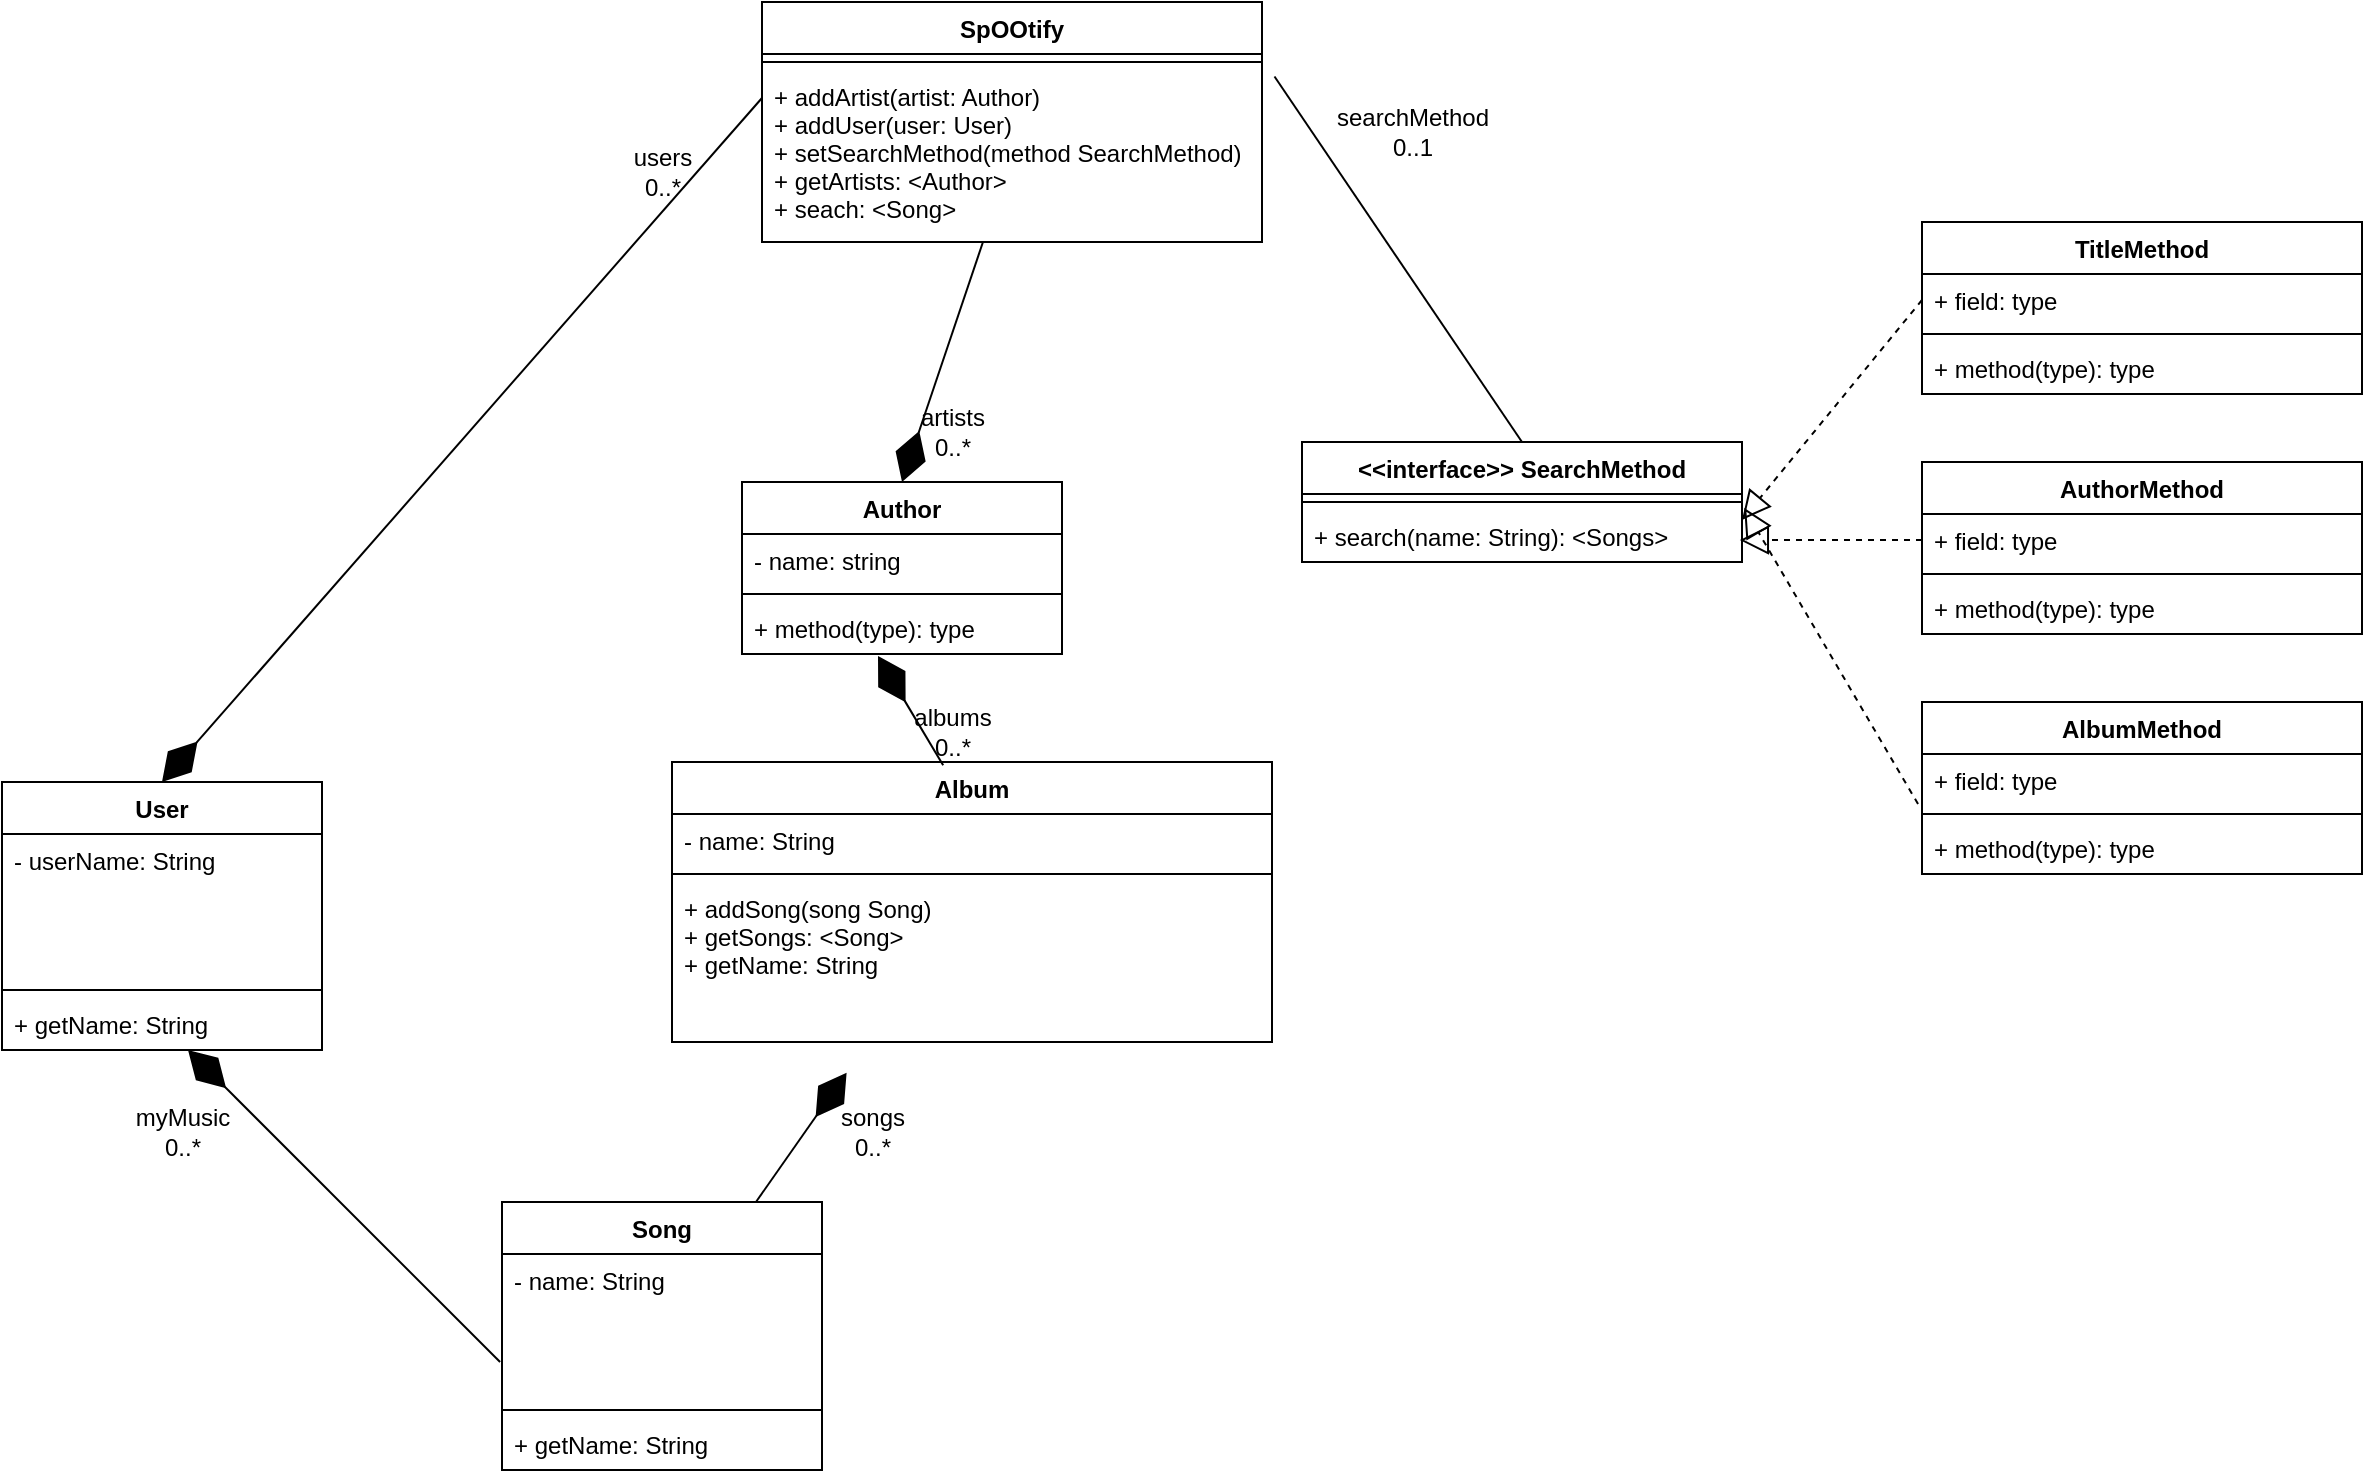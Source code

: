 <mxfile version="17.4.6" type="github">
  <diagram id="-nPa2TXWbpUti-kj0SZv" name="Page-1">
    <mxGraphModel dx="702" dy="761" grid="1" gridSize="10" guides="1" tooltips="1" connect="1" arrows="1" fold="1" page="1" pageScale="1" pageWidth="827" pageHeight="1169" math="0" shadow="0">
      <root>
        <mxCell id="0" />
        <mxCell id="1" parent="0" />
        <mxCell id="o57br8bYucGBpuMk25vo-5" value="SpOOtify" style="swimlane;fontStyle=1;align=center;verticalAlign=top;childLayout=stackLayout;horizontal=1;startSize=26;horizontalStack=0;resizeParent=1;resizeParentMax=0;resizeLast=0;collapsible=1;marginBottom=0;" parent="1" vertex="1">
          <mxGeometry x="470" y="20" width="250" height="120" as="geometry" />
        </mxCell>
        <mxCell id="o57br8bYucGBpuMk25vo-7" value="" style="line;strokeWidth=1;fillColor=none;align=left;verticalAlign=middle;spacingTop=-1;spacingLeft=3;spacingRight=3;rotatable=0;labelPosition=right;points=[];portConstraint=eastwest;" parent="o57br8bYucGBpuMk25vo-5" vertex="1">
          <mxGeometry y="26" width="250" height="8" as="geometry" />
        </mxCell>
        <mxCell id="o57br8bYucGBpuMk25vo-8" value="+ addArtist(artist: Author)&#xa;+ addUser(user: User)&#xa;+ setSearchMethod(method SearchMethod)&#xa;+ getArtists: &lt;Author&gt;&#xa;+ seach: &lt;Song&gt;" style="text;strokeColor=none;fillColor=none;align=left;verticalAlign=top;spacingLeft=4;spacingRight=4;overflow=hidden;rotatable=0;points=[[0,0.5],[1,0.5]];portConstraint=eastwest;" parent="o57br8bYucGBpuMk25vo-5" vertex="1">
          <mxGeometry y="34" width="250" height="86" as="geometry" />
        </mxCell>
        <mxCell id="o57br8bYucGBpuMk25vo-9" value="User" style="swimlane;fontStyle=1;align=center;verticalAlign=top;childLayout=stackLayout;horizontal=1;startSize=26;horizontalStack=0;resizeParent=1;resizeParentMax=0;resizeLast=0;collapsible=1;marginBottom=0;" parent="1" vertex="1">
          <mxGeometry x="90" y="410" width="160" height="134" as="geometry" />
        </mxCell>
        <mxCell id="o57br8bYucGBpuMk25vo-10" value="- userName: String&#xa;" style="text;strokeColor=none;fillColor=none;align=left;verticalAlign=top;spacingLeft=4;spacingRight=4;overflow=hidden;rotatable=0;points=[[0,0.5],[1,0.5]];portConstraint=eastwest;" parent="o57br8bYucGBpuMk25vo-9" vertex="1">
          <mxGeometry y="26" width="160" height="74" as="geometry" />
        </mxCell>
        <mxCell id="o57br8bYucGBpuMk25vo-11" value="" style="line;strokeWidth=1;fillColor=none;align=left;verticalAlign=middle;spacingTop=-1;spacingLeft=3;spacingRight=3;rotatable=0;labelPosition=right;points=[];portConstraint=eastwest;" parent="o57br8bYucGBpuMk25vo-9" vertex="1">
          <mxGeometry y="100" width="160" height="8" as="geometry" />
        </mxCell>
        <mxCell id="o57br8bYucGBpuMk25vo-12" value="+ getName: String&#xa;" style="text;strokeColor=none;fillColor=none;align=left;verticalAlign=top;spacingLeft=4;spacingRight=4;overflow=hidden;rotatable=0;points=[[0,0.5],[1,0.5]];portConstraint=eastwest;" parent="o57br8bYucGBpuMk25vo-9" vertex="1">
          <mxGeometry y="108" width="160" height="26" as="geometry" />
        </mxCell>
        <mxCell id="in7M7F9Ld8Qm7NS5v-Of-2" value="Song" style="swimlane;fontStyle=1;align=center;verticalAlign=top;childLayout=stackLayout;horizontal=1;startSize=26;horizontalStack=0;resizeParent=1;resizeParentMax=0;resizeLast=0;collapsible=1;marginBottom=0;" vertex="1" parent="1">
          <mxGeometry x="340" y="620" width="160" height="134" as="geometry" />
        </mxCell>
        <mxCell id="in7M7F9Ld8Qm7NS5v-Of-3" value="- name: String" style="text;strokeColor=none;fillColor=none;align=left;verticalAlign=top;spacingLeft=4;spacingRight=4;overflow=hidden;rotatable=0;points=[[0,0.5],[1,0.5]];portConstraint=eastwest;" vertex="1" parent="in7M7F9Ld8Qm7NS5v-Of-2">
          <mxGeometry y="26" width="160" height="74" as="geometry" />
        </mxCell>
        <mxCell id="in7M7F9Ld8Qm7NS5v-Of-4" value="" style="line;strokeWidth=1;fillColor=none;align=left;verticalAlign=middle;spacingTop=-1;spacingLeft=3;spacingRight=3;rotatable=0;labelPosition=right;points=[];portConstraint=eastwest;" vertex="1" parent="in7M7F9Ld8Qm7NS5v-Of-2">
          <mxGeometry y="100" width="160" height="8" as="geometry" />
        </mxCell>
        <mxCell id="in7M7F9Ld8Qm7NS5v-Of-5" value="+ getName: String" style="text;strokeColor=none;fillColor=none;align=left;verticalAlign=top;spacingLeft=4;spacingRight=4;overflow=hidden;rotatable=0;points=[[0,0.5],[1,0.5]];portConstraint=eastwest;" vertex="1" parent="in7M7F9Ld8Qm7NS5v-Of-2">
          <mxGeometry y="108" width="160" height="26" as="geometry" />
        </mxCell>
        <mxCell id="in7M7F9Ld8Qm7NS5v-Of-6" value="" style="endArrow=diamondThin;endFill=1;endSize=24;html=1;rounded=0;exitX=-0.006;exitY=0.73;exitDx=0;exitDy=0;exitPerimeter=0;" edge="1" parent="1" source="in7M7F9Ld8Qm7NS5v-Of-3" target="o57br8bYucGBpuMk25vo-12">
          <mxGeometry width="160" relative="1" as="geometry">
            <mxPoint x="280" y="590" as="sourcePoint" />
            <mxPoint x="440" y="590" as="targetPoint" />
          </mxGeometry>
        </mxCell>
        <mxCell id="in7M7F9Ld8Qm7NS5v-Of-7" value="myMusic&lt;br&gt;0..*" style="text;html=1;align=center;verticalAlign=middle;resizable=0;points=[];autosize=1;strokeColor=none;fillColor=none;" vertex="1" parent="1">
          <mxGeometry x="150" y="570" width="60" height="30" as="geometry" />
        </mxCell>
        <mxCell id="in7M7F9Ld8Qm7NS5v-Of-8" value="" style="endArrow=diamondThin;endFill=1;endSize=24;html=1;rounded=0;exitX=0;exitY=0.4;exitDx=0;exitDy=0;entryX=0.5;entryY=0;entryDx=0;entryDy=0;exitPerimeter=0;" edge="1" parent="1" source="o57br8bYucGBpuMk25vo-5" target="o57br8bYucGBpuMk25vo-9">
          <mxGeometry width="160" relative="1" as="geometry">
            <mxPoint x="460" y="169" as="sourcePoint" />
            <mxPoint x="193.002" y="554" as="targetPoint" />
          </mxGeometry>
        </mxCell>
        <mxCell id="in7M7F9Ld8Qm7NS5v-Of-9" value="users&lt;br&gt;0..*" style="text;html=1;align=center;verticalAlign=middle;resizable=0;points=[];autosize=1;strokeColor=none;fillColor=none;" vertex="1" parent="1">
          <mxGeometry x="400" y="90" width="40" height="30" as="geometry" />
        </mxCell>
        <mxCell id="in7M7F9Ld8Qm7NS5v-Of-11" value="&lt;&lt;interface&gt;&gt; SearchMethod" style="swimlane;fontStyle=1;align=center;verticalAlign=top;childLayout=stackLayout;horizontal=1;startSize=26;horizontalStack=0;resizeParent=1;resizeParentMax=0;resizeLast=0;collapsible=1;marginBottom=0;" vertex="1" parent="1">
          <mxGeometry x="740" y="240" width="220" height="60" as="geometry" />
        </mxCell>
        <mxCell id="in7M7F9Ld8Qm7NS5v-Of-13" value="" style="line;strokeWidth=1;fillColor=none;align=left;verticalAlign=middle;spacingTop=-1;spacingLeft=3;spacingRight=3;rotatable=0;labelPosition=right;points=[];portConstraint=eastwest;" vertex="1" parent="in7M7F9Ld8Qm7NS5v-Of-11">
          <mxGeometry y="26" width="220" height="8" as="geometry" />
        </mxCell>
        <mxCell id="in7M7F9Ld8Qm7NS5v-Of-14" value="+ search(name: String): &lt;Songs&gt;" style="text;strokeColor=none;fillColor=none;align=left;verticalAlign=top;spacingLeft=4;spacingRight=4;overflow=hidden;rotatable=0;points=[[0,0.5],[1,0.5]];portConstraint=eastwest;" vertex="1" parent="in7M7F9Ld8Qm7NS5v-Of-11">
          <mxGeometry y="34" width="220" height="26" as="geometry" />
        </mxCell>
        <mxCell id="in7M7F9Ld8Qm7NS5v-Of-16" value="" style="endArrow=none;html=1;rounded=0;entryX=1.025;entryY=0.038;entryDx=0;entryDy=0;exitX=0.5;exitY=0;exitDx=0;exitDy=0;entryPerimeter=0;" edge="1" parent="1" source="in7M7F9Ld8Qm7NS5v-Of-11" target="o57br8bYucGBpuMk25vo-8">
          <mxGeometry width="50" height="50" relative="1" as="geometry">
            <mxPoint x="580" y="400" as="sourcePoint" />
            <mxPoint x="620" y="169" as="targetPoint" />
          </mxGeometry>
        </mxCell>
        <mxCell id="in7M7F9Ld8Qm7NS5v-Of-17" value="searchMethod&lt;br&gt;0..1" style="text;html=1;align=center;verticalAlign=middle;resizable=0;points=[];autosize=1;strokeColor=none;fillColor=none;" vertex="1" parent="1">
          <mxGeometry x="750" y="70" width="90" height="30" as="geometry" />
        </mxCell>
        <mxCell id="in7M7F9Ld8Qm7NS5v-Of-19" value="TitleMethod" style="swimlane;fontStyle=1;align=center;verticalAlign=top;childLayout=stackLayout;horizontal=1;startSize=26;horizontalStack=0;resizeParent=1;resizeParentMax=0;resizeLast=0;collapsible=1;marginBottom=0;" vertex="1" parent="1">
          <mxGeometry x="1050" y="130" width="220" height="86" as="geometry" />
        </mxCell>
        <mxCell id="in7M7F9Ld8Qm7NS5v-Of-20" value="+ field: type" style="text;strokeColor=none;fillColor=none;align=left;verticalAlign=top;spacingLeft=4;spacingRight=4;overflow=hidden;rotatable=0;points=[[0,0.5],[1,0.5]];portConstraint=eastwest;" vertex="1" parent="in7M7F9Ld8Qm7NS5v-Of-19">
          <mxGeometry y="26" width="220" height="26" as="geometry" />
        </mxCell>
        <mxCell id="in7M7F9Ld8Qm7NS5v-Of-21" value="" style="line;strokeWidth=1;fillColor=none;align=left;verticalAlign=middle;spacingTop=-1;spacingLeft=3;spacingRight=3;rotatable=0;labelPosition=right;points=[];portConstraint=eastwest;" vertex="1" parent="in7M7F9Ld8Qm7NS5v-Of-19">
          <mxGeometry y="52" width="220" height="8" as="geometry" />
        </mxCell>
        <mxCell id="in7M7F9Ld8Qm7NS5v-Of-22" value="+ method(type): type" style="text;strokeColor=none;fillColor=none;align=left;verticalAlign=top;spacingLeft=4;spacingRight=4;overflow=hidden;rotatable=0;points=[[0,0.5],[1,0.5]];portConstraint=eastwest;" vertex="1" parent="in7M7F9Ld8Qm7NS5v-Of-19">
          <mxGeometry y="60" width="220" height="26" as="geometry" />
        </mxCell>
        <mxCell id="in7M7F9Ld8Qm7NS5v-Of-23" value="AuthorMethod" style="swimlane;fontStyle=1;align=center;verticalAlign=top;childLayout=stackLayout;horizontal=1;startSize=26;horizontalStack=0;resizeParent=1;resizeParentMax=0;resizeLast=0;collapsible=1;marginBottom=0;" vertex="1" parent="1">
          <mxGeometry x="1050" y="250" width="220" height="86" as="geometry" />
        </mxCell>
        <mxCell id="in7M7F9Ld8Qm7NS5v-Of-24" value="+ field: type" style="text;strokeColor=none;fillColor=none;align=left;verticalAlign=top;spacingLeft=4;spacingRight=4;overflow=hidden;rotatable=0;points=[[0,0.5],[1,0.5]];portConstraint=eastwest;" vertex="1" parent="in7M7F9Ld8Qm7NS5v-Of-23">
          <mxGeometry y="26" width="220" height="26" as="geometry" />
        </mxCell>
        <mxCell id="in7M7F9Ld8Qm7NS5v-Of-25" value="" style="line;strokeWidth=1;fillColor=none;align=left;verticalAlign=middle;spacingTop=-1;spacingLeft=3;spacingRight=3;rotatable=0;labelPosition=right;points=[];portConstraint=eastwest;" vertex="1" parent="in7M7F9Ld8Qm7NS5v-Of-23">
          <mxGeometry y="52" width="220" height="8" as="geometry" />
        </mxCell>
        <mxCell id="in7M7F9Ld8Qm7NS5v-Of-26" value="+ method(type): type" style="text;strokeColor=none;fillColor=none;align=left;verticalAlign=top;spacingLeft=4;spacingRight=4;overflow=hidden;rotatable=0;points=[[0,0.5],[1,0.5]];portConstraint=eastwest;" vertex="1" parent="in7M7F9Ld8Qm7NS5v-Of-23">
          <mxGeometry y="60" width="220" height="26" as="geometry" />
        </mxCell>
        <mxCell id="in7M7F9Ld8Qm7NS5v-Of-27" value="AlbumMethod" style="swimlane;fontStyle=1;align=center;verticalAlign=top;childLayout=stackLayout;horizontal=1;startSize=26;horizontalStack=0;resizeParent=1;resizeParentMax=0;resizeLast=0;collapsible=1;marginBottom=0;" vertex="1" parent="1">
          <mxGeometry x="1050" y="370" width="220" height="86" as="geometry" />
        </mxCell>
        <mxCell id="in7M7F9Ld8Qm7NS5v-Of-28" value="+ field: type" style="text;strokeColor=none;fillColor=none;align=left;verticalAlign=top;spacingLeft=4;spacingRight=4;overflow=hidden;rotatable=0;points=[[0,0.5],[1,0.5]];portConstraint=eastwest;" vertex="1" parent="in7M7F9Ld8Qm7NS5v-Of-27">
          <mxGeometry y="26" width="220" height="26" as="geometry" />
        </mxCell>
        <mxCell id="in7M7F9Ld8Qm7NS5v-Of-29" value="" style="line;strokeWidth=1;fillColor=none;align=left;verticalAlign=middle;spacingTop=-1;spacingLeft=3;spacingRight=3;rotatable=0;labelPosition=right;points=[];portConstraint=eastwest;" vertex="1" parent="in7M7F9Ld8Qm7NS5v-Of-27">
          <mxGeometry y="52" width="220" height="8" as="geometry" />
        </mxCell>
        <mxCell id="in7M7F9Ld8Qm7NS5v-Of-30" value="+ method(type): type" style="text;strokeColor=none;fillColor=none;align=left;verticalAlign=top;spacingLeft=4;spacingRight=4;overflow=hidden;rotatable=0;points=[[0,0.5],[1,0.5]];portConstraint=eastwest;" vertex="1" parent="in7M7F9Ld8Qm7NS5v-Of-27">
          <mxGeometry y="60" width="220" height="26" as="geometry" />
        </mxCell>
        <mxCell id="in7M7F9Ld8Qm7NS5v-Of-31" value="" style="endArrow=block;dashed=1;endFill=0;endSize=12;html=1;rounded=0;exitX=0;exitY=0.5;exitDx=0;exitDy=0;entryX=1;entryY=0.5;entryDx=0;entryDy=0;" edge="1" parent="1" source="in7M7F9Ld8Qm7NS5v-Of-20">
          <mxGeometry width="160" relative="1" as="geometry">
            <mxPoint x="920" y="360" as="sourcePoint" />
            <mxPoint x="960" y="279" as="targetPoint" />
          </mxGeometry>
        </mxCell>
        <mxCell id="in7M7F9Ld8Qm7NS5v-Of-32" value="" style="endArrow=block;dashed=1;endFill=0;endSize=12;html=1;rounded=0;entryX=0.995;entryY=0.885;entryDx=0;entryDy=0;entryPerimeter=0;" edge="1" parent="1" source="in7M7F9Ld8Qm7NS5v-Of-24">
          <mxGeometry width="160" relative="1" as="geometry">
            <mxPoint x="1060" y="179" as="sourcePoint" />
            <mxPoint x="958.9" y="289.01" as="targetPoint" />
          </mxGeometry>
        </mxCell>
        <mxCell id="in7M7F9Ld8Qm7NS5v-Of-33" value="" style="endArrow=block;dashed=1;endFill=0;endSize=12;html=1;rounded=0;entryX=1.005;entryY=0.875;entryDx=0;entryDy=0;entryPerimeter=0;exitX=-0.009;exitY=0.962;exitDx=0;exitDy=0;exitPerimeter=0;" edge="1" parent="1" source="in7M7F9Ld8Qm7NS5v-Of-28" target="in7M7F9Ld8Qm7NS5v-Of-13">
          <mxGeometry width="160" relative="1" as="geometry">
            <mxPoint x="1060" y="299.005" as="sourcePoint" />
            <mxPoint x="968.9" y="299.01" as="targetPoint" />
          </mxGeometry>
        </mxCell>
        <mxCell id="in7M7F9Ld8Qm7NS5v-Of-47" value="Album" style="swimlane;fontStyle=1;align=center;verticalAlign=top;childLayout=stackLayout;horizontal=1;startSize=26;horizontalStack=0;resizeParent=1;resizeParentMax=0;resizeLast=0;collapsible=1;marginBottom=0;" vertex="1" parent="1">
          <mxGeometry x="425" y="400" width="300" height="140" as="geometry" />
        </mxCell>
        <mxCell id="in7M7F9Ld8Qm7NS5v-Of-48" value="- name: String" style="text;strokeColor=none;fillColor=none;align=left;verticalAlign=top;spacingLeft=4;spacingRight=4;overflow=hidden;rotatable=0;points=[[0,0.5],[1,0.5]];portConstraint=eastwest;" vertex="1" parent="in7M7F9Ld8Qm7NS5v-Of-47">
          <mxGeometry y="26" width="300" height="26" as="geometry" />
        </mxCell>
        <mxCell id="in7M7F9Ld8Qm7NS5v-Of-49" value="" style="line;strokeWidth=1;fillColor=none;align=left;verticalAlign=middle;spacingTop=-1;spacingLeft=3;spacingRight=3;rotatable=0;labelPosition=right;points=[];portConstraint=eastwest;" vertex="1" parent="in7M7F9Ld8Qm7NS5v-Of-47">
          <mxGeometry y="52" width="300" height="8" as="geometry" />
        </mxCell>
        <mxCell id="in7M7F9Ld8Qm7NS5v-Of-50" value="+ addSong(song Song)&#xa;+ getSongs: &lt;Song&gt;&#xa;+ getName: String" style="text;strokeColor=none;fillColor=none;align=left;verticalAlign=top;spacingLeft=4;spacingRight=4;overflow=hidden;rotatable=0;points=[[0,0.5],[1,0.5]];portConstraint=eastwest;" vertex="1" parent="in7M7F9Ld8Qm7NS5v-Of-47">
          <mxGeometry y="60" width="300" height="80" as="geometry" />
        </mxCell>
        <mxCell id="in7M7F9Ld8Qm7NS5v-Of-55" value="Author" style="swimlane;fontStyle=1;align=center;verticalAlign=top;childLayout=stackLayout;horizontal=1;startSize=26;horizontalStack=0;resizeParent=1;resizeParentMax=0;resizeLast=0;collapsible=1;marginBottom=0;" vertex="1" parent="1">
          <mxGeometry x="460" y="260" width="160" height="86" as="geometry" />
        </mxCell>
        <mxCell id="in7M7F9Ld8Qm7NS5v-Of-56" value="- name: string" style="text;strokeColor=none;fillColor=none;align=left;verticalAlign=top;spacingLeft=4;spacingRight=4;overflow=hidden;rotatable=0;points=[[0,0.5],[1,0.5]];portConstraint=eastwest;" vertex="1" parent="in7M7F9Ld8Qm7NS5v-Of-55">
          <mxGeometry y="26" width="160" height="26" as="geometry" />
        </mxCell>
        <mxCell id="in7M7F9Ld8Qm7NS5v-Of-57" value="" style="line;strokeWidth=1;fillColor=none;align=left;verticalAlign=middle;spacingTop=-1;spacingLeft=3;spacingRight=3;rotatable=0;labelPosition=right;points=[];portConstraint=eastwest;" vertex="1" parent="in7M7F9Ld8Qm7NS5v-Of-55">
          <mxGeometry y="52" width="160" height="8" as="geometry" />
        </mxCell>
        <mxCell id="in7M7F9Ld8Qm7NS5v-Of-58" value="+ method(type): type" style="text;strokeColor=none;fillColor=none;align=left;verticalAlign=top;spacingLeft=4;spacingRight=4;overflow=hidden;rotatable=0;points=[[0,0.5],[1,0.5]];portConstraint=eastwest;" vertex="1" parent="in7M7F9Ld8Qm7NS5v-Of-55">
          <mxGeometry y="60" width="160" height="26" as="geometry" />
        </mxCell>
        <mxCell id="in7M7F9Ld8Qm7NS5v-Of-60" value="" style="endArrow=diamondThin;endFill=1;endSize=24;html=1;rounded=0;entryX=0.5;entryY=0;entryDx=0;entryDy=0;" edge="1" parent="1" source="o57br8bYucGBpuMk25vo-8" target="in7M7F9Ld8Qm7NS5v-Of-55">
          <mxGeometry width="160" relative="1" as="geometry">
            <mxPoint x="540" y="220" as="sourcePoint" />
            <mxPoint x="193.002" y="554" as="targetPoint" />
          </mxGeometry>
        </mxCell>
        <mxCell id="in7M7F9Ld8Qm7NS5v-Of-61" value="artists&lt;br&gt;0..*" style="text;html=1;align=center;verticalAlign=middle;resizable=0;points=[];autosize=1;strokeColor=none;fillColor=none;" vertex="1" parent="1">
          <mxGeometry x="540" y="220" width="50" height="30" as="geometry" />
        </mxCell>
        <mxCell id="in7M7F9Ld8Qm7NS5v-Of-62" value="albums&lt;br&gt;0..*" style="text;html=1;align=center;verticalAlign=middle;resizable=0;points=[];autosize=1;strokeColor=none;fillColor=none;" vertex="1" parent="1">
          <mxGeometry x="540" y="370" width="50" height="30" as="geometry" />
        </mxCell>
        <mxCell id="in7M7F9Ld8Qm7NS5v-Of-63" value="" style="endArrow=diamondThin;endFill=1;endSize=24;html=1;rounded=0;exitX=0.452;exitY=0.012;exitDx=0;exitDy=0;entryX=0.425;entryY=1.038;entryDx=0;entryDy=0;entryPerimeter=0;exitPerimeter=0;" edge="1" parent="1" source="in7M7F9Ld8Qm7NS5v-Of-47" target="in7M7F9Ld8Qm7NS5v-Of-58">
          <mxGeometry width="160" relative="1" as="geometry">
            <mxPoint x="550" y="226" as="sourcePoint" />
            <mxPoint x="500" y="410" as="targetPoint" />
            <Array as="points" />
          </mxGeometry>
        </mxCell>
        <mxCell id="in7M7F9Ld8Qm7NS5v-Of-64" value="" style="endArrow=diamondThin;endFill=1;endSize=24;html=1;rounded=0;entryX=0.291;entryY=1.192;entryDx=0;entryDy=0;entryPerimeter=0;" edge="1" parent="1" source="in7M7F9Ld8Qm7NS5v-Of-2" target="in7M7F9Ld8Qm7NS5v-Of-50">
          <mxGeometry width="160" relative="1" as="geometry">
            <mxPoint x="460" y="610" as="sourcePoint" />
            <mxPoint x="538" y="356.988" as="targetPoint" />
            <Array as="points" />
          </mxGeometry>
        </mxCell>
        <mxCell id="in7M7F9Ld8Qm7NS5v-Of-65" value="songs &lt;br&gt;0..*" style="text;html=1;align=center;verticalAlign=middle;resizable=0;points=[];autosize=1;strokeColor=none;fillColor=none;" vertex="1" parent="1">
          <mxGeometry x="500" y="570" width="50" height="30" as="geometry" />
        </mxCell>
      </root>
    </mxGraphModel>
  </diagram>
</mxfile>
